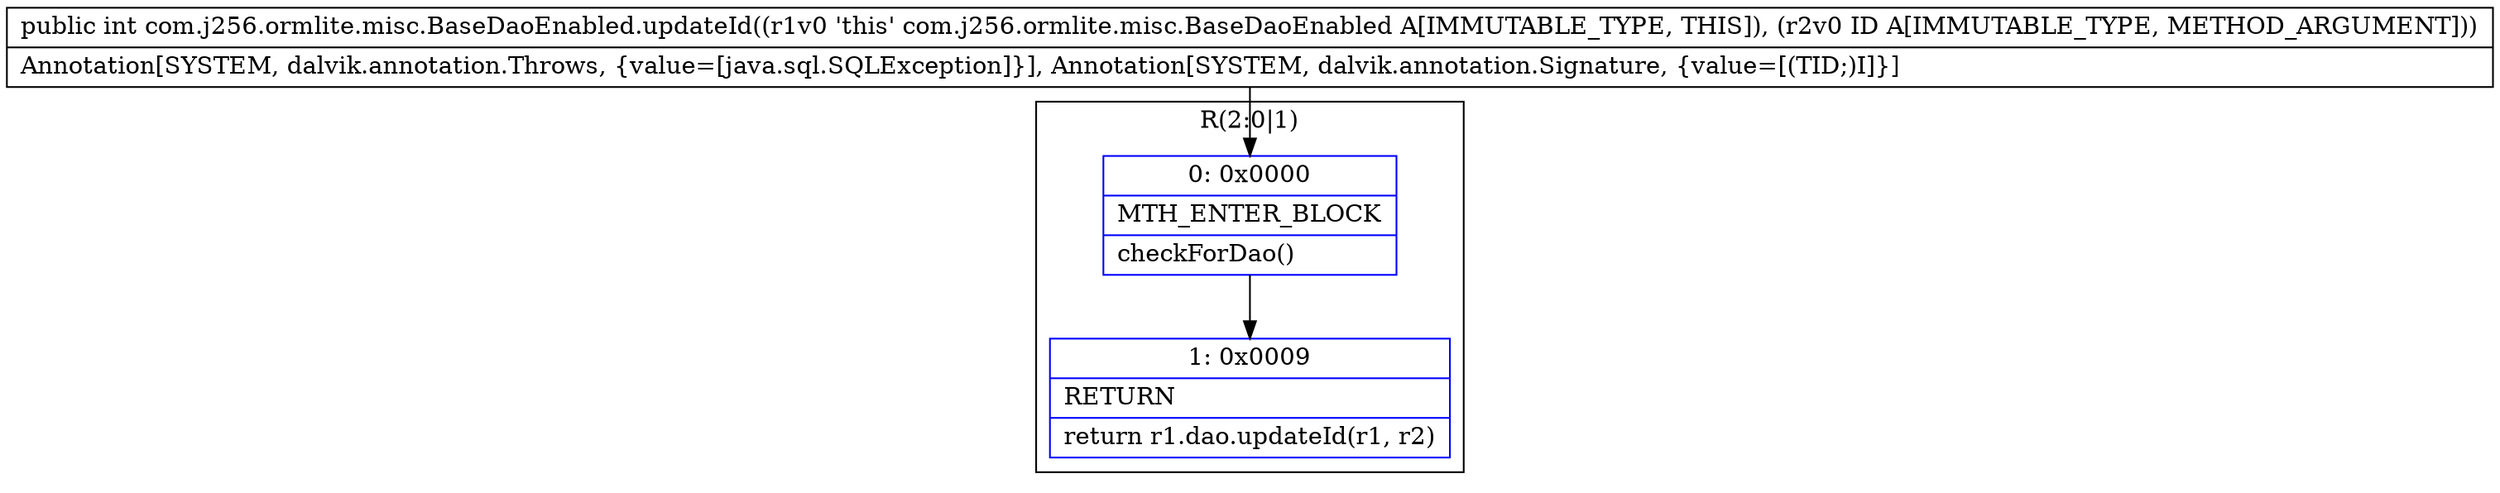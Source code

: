 digraph "CFG forcom.j256.ormlite.misc.BaseDaoEnabled.updateId(Ljava\/lang\/Object;)I" {
subgraph cluster_Region_524188762 {
label = "R(2:0|1)";
node [shape=record,color=blue];
Node_0 [shape=record,label="{0\:\ 0x0000|MTH_ENTER_BLOCK\l|checkForDao()\l}"];
Node_1 [shape=record,label="{1\:\ 0x0009|RETURN\l|return r1.dao.updateId(r1, r2)\l}"];
}
MethodNode[shape=record,label="{public int com.j256.ormlite.misc.BaseDaoEnabled.updateId((r1v0 'this' com.j256.ormlite.misc.BaseDaoEnabled A[IMMUTABLE_TYPE, THIS]), (r2v0 ID A[IMMUTABLE_TYPE, METHOD_ARGUMENT]))  | Annotation[SYSTEM, dalvik.annotation.Throws, \{value=[java.sql.SQLException]\}], Annotation[SYSTEM, dalvik.annotation.Signature, \{value=[(TID;)I]\}]\l}"];
MethodNode -> Node_0;
Node_0 -> Node_1;
}

